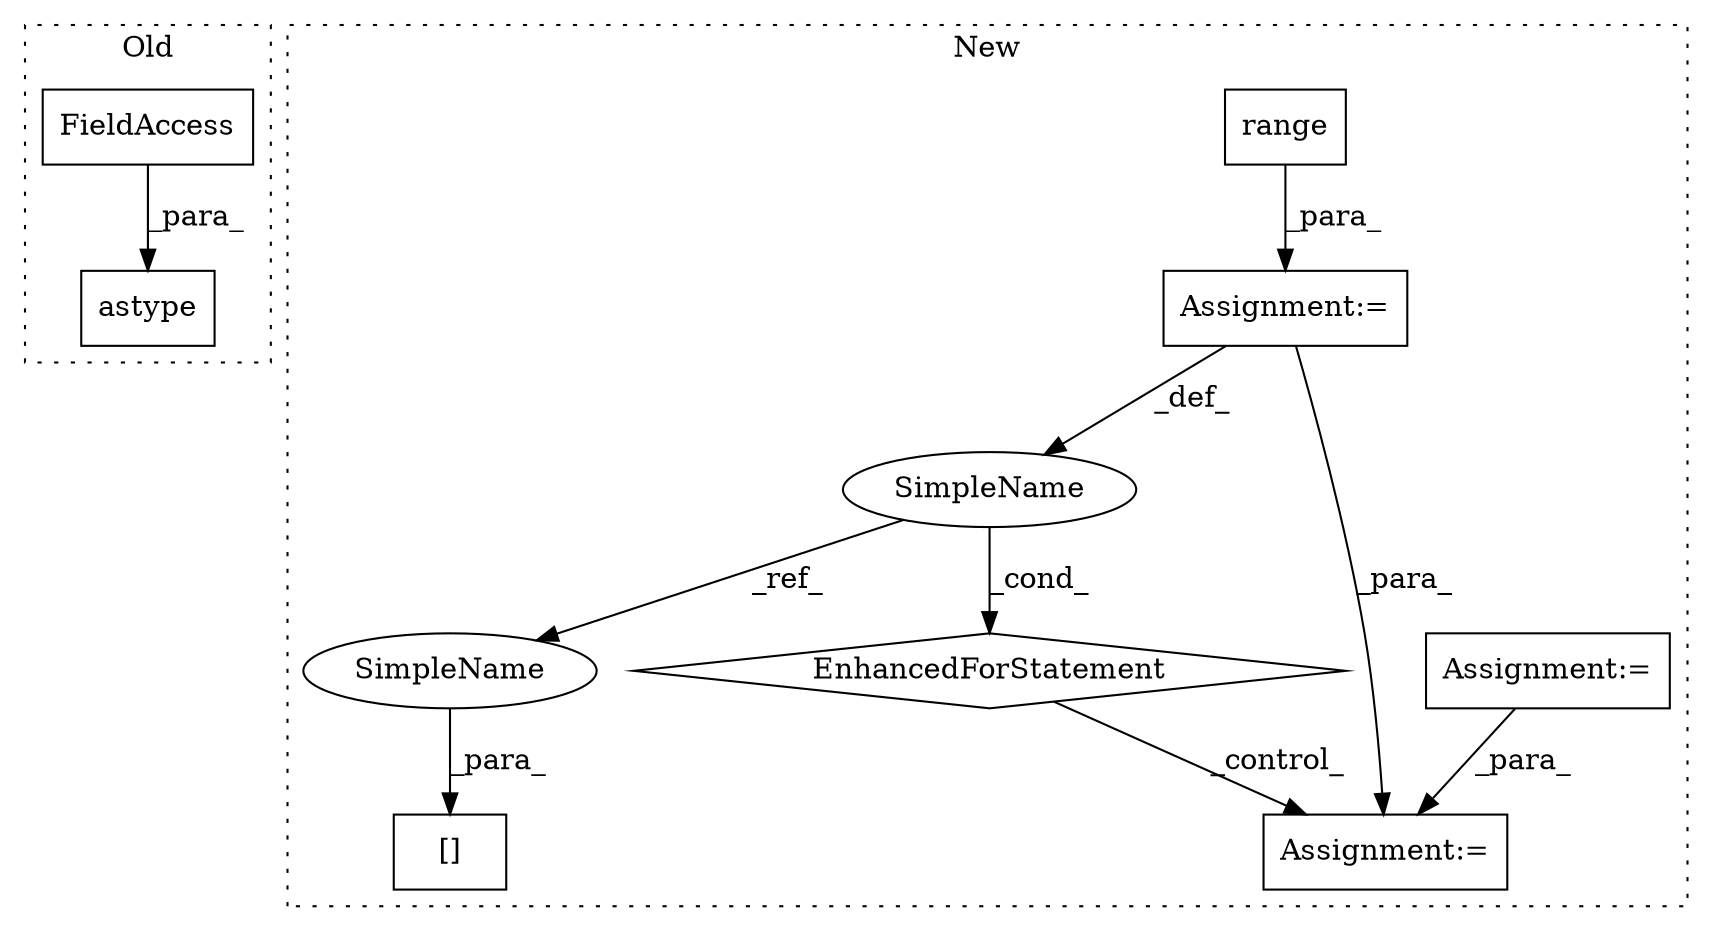digraph G {
subgraph cluster0 {
1 [label="astype" a="32" s="9638,9658" l="7,1" shape="box"];
7 [label="FieldAccess" a="22" s="9645" l="13" shape="box"];
label = "Old";
style="dotted";
}
subgraph cluster1 {
2 [label="range" a="32" s="9169,9183" l="6,1" shape="box"];
3 [label="Assignment:=" a="7" s="9108,9184" l="53,2" shape="box"];
4 [label="EnhancedForStatement" a="70" s="9108,9184" l="53,2" shape="diamond"];
5 [label="[]" a="2" s="9261,9266" l="4,1" shape="box"];
6 [label="SimpleName" a="42" s="9165" l="1" shape="ellipse"];
8 [label="Assignment:=" a="7" s="9285" l="2" shape="box"];
9 [label="Assignment:=" a="7" s="9033" l="1" shape="box"];
10 [label="SimpleName" a="42" s="9265" l="1" shape="ellipse"];
label = "New";
style="dotted";
}
2 -> 3 [label="_para_"];
3 -> 6 [label="_def_"];
3 -> 8 [label="_para_"];
4 -> 8 [label="_control_"];
6 -> 10 [label="_ref_"];
6 -> 4 [label="_cond_"];
7 -> 1 [label="_para_"];
9 -> 8 [label="_para_"];
10 -> 5 [label="_para_"];
}